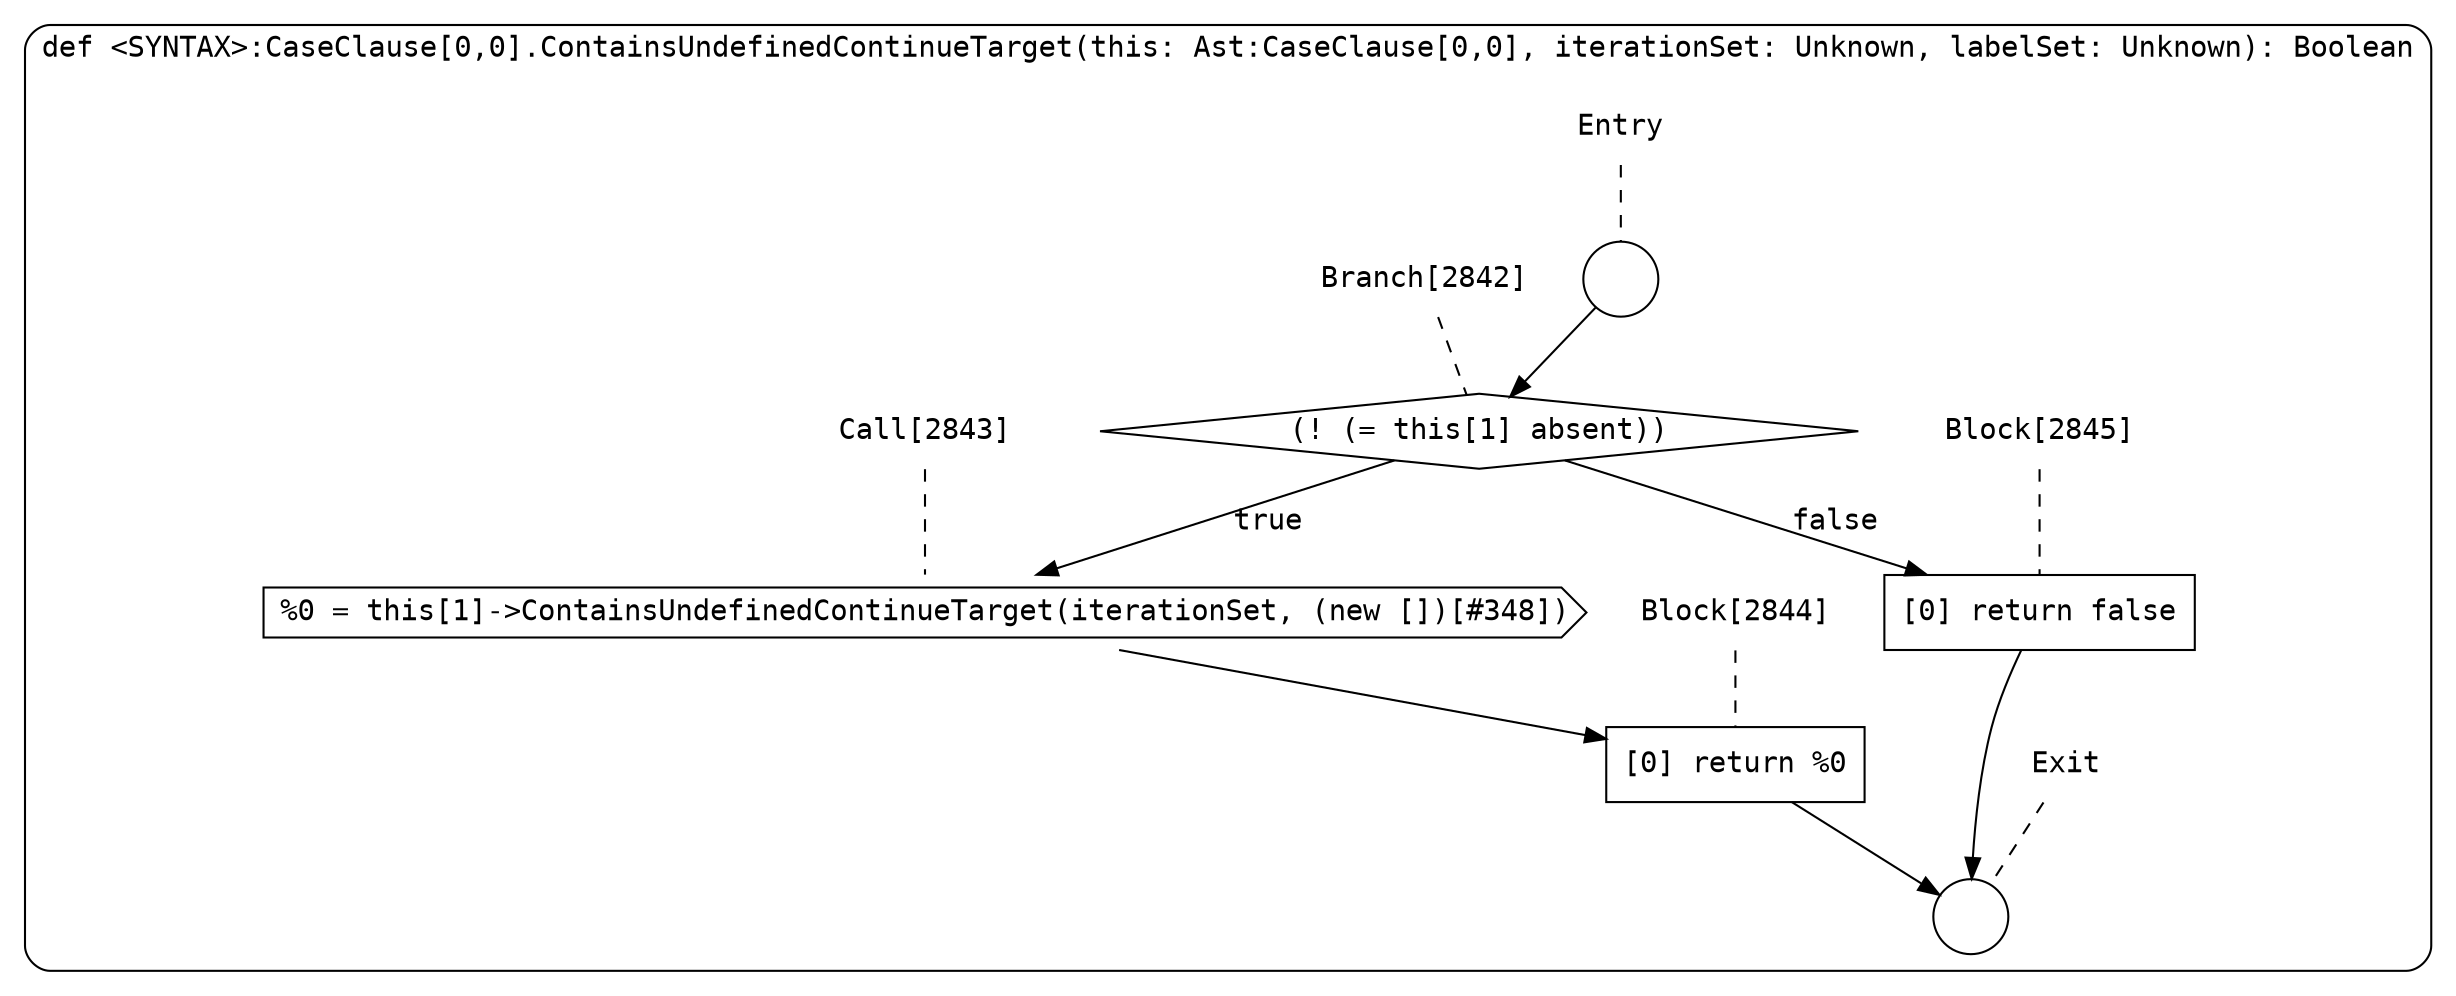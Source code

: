 digraph {
  graph [fontname = "Consolas"]
  node [fontname = "Consolas"]
  edge [fontname = "Consolas"]
  subgraph cluster655 {
    label = "def <SYNTAX>:CaseClause[0,0].ContainsUndefinedContinueTarget(this: Ast:CaseClause[0,0], iterationSet: Unknown, labelSet: Unknown): Boolean"
    style = rounded
    cluster655_entry_name [shape=none, label=<<font color="black">Entry</font>>]
    cluster655_entry_name -> cluster655_entry [arrowhead=none, color="black", style=dashed]
    cluster655_entry [shape=circle label=" " color="black" fillcolor="white" style=filled]
    cluster655_entry -> node2842 [color="black"]
    cluster655_exit_name [shape=none, label=<<font color="black">Exit</font>>]
    cluster655_exit_name -> cluster655_exit [arrowhead=none, color="black", style=dashed]
    cluster655_exit [shape=circle label=" " color="black" fillcolor="white" style=filled]
    node2842_name [shape=none, label=<<font color="black">Branch[2842]</font>>]
    node2842_name -> node2842 [arrowhead=none, color="black", style=dashed]
    node2842 [shape=diamond, label=<<font color="black">(! (= this[1] absent))</font>> color="black" fillcolor="white", style=filled]
    node2842 -> node2843 [label=<<font color="black">true</font>> color="black"]
    node2842 -> node2845 [label=<<font color="black">false</font>> color="black"]
    node2843_name [shape=none, label=<<font color="black">Call[2843]</font>>]
    node2843_name -> node2843 [arrowhead=none, color="black", style=dashed]
    node2843 [shape=cds, label=<<font color="black">%0 = this[1]-&gt;ContainsUndefinedContinueTarget(iterationSet, (new [])[#348])</font>> color="black" fillcolor="white", style=filled]
    node2843 -> node2844 [color="black"]
    node2845_name [shape=none, label=<<font color="black">Block[2845]</font>>]
    node2845_name -> node2845 [arrowhead=none, color="black", style=dashed]
    node2845 [shape=box, label=<<font color="black">[0] return false<BR ALIGN="LEFT"/></font>> color="black" fillcolor="white", style=filled]
    node2845 -> cluster655_exit [color="black"]
    node2844_name [shape=none, label=<<font color="black">Block[2844]</font>>]
    node2844_name -> node2844 [arrowhead=none, color="black", style=dashed]
    node2844 [shape=box, label=<<font color="black">[0] return %0<BR ALIGN="LEFT"/></font>> color="black" fillcolor="white", style=filled]
    node2844 -> cluster655_exit [color="black"]
  }
}